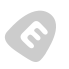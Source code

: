 <?xml version="1.0" encoding="UTF-8"?>
<dia:diagram xmlns:dia="http://www.lysator.liu.se/~alla/dia/">
  <dia:layer name="Segundo Plano" visible="true" connectable="true" active="true">
    <dia:group>
      <dia:attribute name="meta">
        <dia:composite type="dict"/>
      </dia:attribute>
      <dia:attribute name="matrix">
        <dia:matrix xx="0.707" xy="-0.707" yx="0.707" yy="0.707" x0="-0.996" y0="-9.338"/>
      </dia:attribute>
      <dia:object type="Standard - Beziergon" version="0" id="O0">
        <dia:attribute name="obj_pos">
          <dia:point val="9.004,4.485"/>
        </dia:attribute>
        <dia:attribute name="obj_bb">
          <dia:rectangle val="8.145,4.365;10.345,6.94"/>
        </dia:attribute>
        <dia:attribute name="bez_points">
          <dia:point val="9.004,4.485"/>
          <dia:point val="9.904,4.268"/>
          <dia:point val="10.154,5.885"/>
          <dia:point val="10.204,5.985"/>
          <dia:point val="10.304,6.585"/>
          <dia:point val="10.304,6.568"/>
          <dia:point val="9.204,6.785"/>
          <dia:point val="8.204,6.985"/>
          <dia:point val="8.254,6.585"/>
          <dia:point val="8.254,6.385"/>
          <dia:point val="8.254,6.335"/>
          <dia:point val="8.104,4.702"/>
        </dia:attribute>
        <dia:attribute name="corner_types">
          <dia:enum val="2"/>
          <dia:enum val="2"/>
          <dia:enum val="2"/>
          <dia:enum val="2"/>
          <dia:enum val="2"/>
        </dia:attribute>
        <dia:attribute name="line_color">
          <dia:color val="#ccccccff"/>
        </dia:attribute>
        <dia:attribute name="line_width">
          <dia:real val="0.2"/>
        </dia:attribute>
        <dia:attribute name="inner_color">
          <dia:color val="#ccccccff"/>
        </dia:attribute>
        <dia:attribute name="show_background">
          <dia:boolean val="true"/>
        </dia:attribute>
      </dia:object>
      <dia:object type="Standard - Beziergon" version="0" id="O1">
        <dia:attribute name="obj_pos">
          <dia:point val="8.8,5.3"/>
        </dia:attribute>
        <dia:attribute name="obj_bb">
          <dia:rectangle val="8.75,5.046;9.65,6.304"/>
        </dia:attribute>
        <dia:attribute name="bez_points">
          <dia:point val="8.8,5.3"/>
          <dia:point val="8.8,5.05"/>
          <dia:point val="9,5.1"/>
          <dia:point val="9.25,5.1"/>
          <dia:point val="9.5,5.1"/>
          <dia:point val="9.6,5.1"/>
          <dia:point val="9.6,5.2"/>
          <dia:point val="9.6,5.3"/>
          <dia:point val="9.35,5.25"/>
          <dia:point val="9.25,5.25"/>
          <dia:point val="9.15,5.25"/>
          <dia:point val="9,5.25"/>
          <dia:point val="9,5.45"/>
          <dia:point val="9,5.65"/>
          <dia:point val="9.2,5.58"/>
          <dia:point val="9.3,5.58"/>
          <dia:point val="9.4,5.58"/>
          <dia:point val="9.55,5.55"/>
          <dia:point val="9.55,5.65"/>
          <dia:point val="9.55,5.75"/>
          <dia:point val="9.4,5.72"/>
          <dia:point val="9.3,5.72"/>
          <dia:point val="9.2,5.72"/>
          <dia:point val="9,5.7"/>
          <dia:point val="9,5.9"/>
          <dia:point val="9,6.1"/>
          <dia:point val="9.15,6.1"/>
          <dia:point val="9.25,6.1"/>
          <dia:point val="9.35,6.1"/>
          <dia:point val="9.6,6.05"/>
          <dia:point val="9.6,6.15"/>
          <dia:point val="9.6,6.25"/>
          <dia:point val="9.45,6.25"/>
          <dia:point val="9.25,6.25"/>
          <dia:point val="9.05,6.25"/>
          <dia:point val="8.8,6.3"/>
          <dia:point val="8.8,6.05"/>
          <dia:point val="8.8,5.8"/>
          <dia:point val="8.8,5.55"/>
        </dia:attribute>
        <dia:attribute name="corner_types">
          <dia:enum val="0"/>
          <dia:enum val="0"/>
          <dia:enum val="0"/>
          <dia:enum val="0"/>
          <dia:enum val="0"/>
          <dia:enum val="0"/>
          <dia:enum val="0"/>
          <dia:enum val="0"/>
          <dia:enum val="0"/>
          <dia:enum val="0"/>
          <dia:enum val="0"/>
          <dia:enum val="0"/>
          <dia:enum val="0"/>
          <dia:enum val="0"/>
        </dia:attribute>
        <dia:attribute name="line_color">
          <dia:color val="#ffffffff"/>
        </dia:attribute>
        <dia:attribute name="show_background">
          <dia:boolean val="true"/>
        </dia:attribute>
      </dia:object>
    </dia:group>
  </dia:layer>
</dia:diagram>
